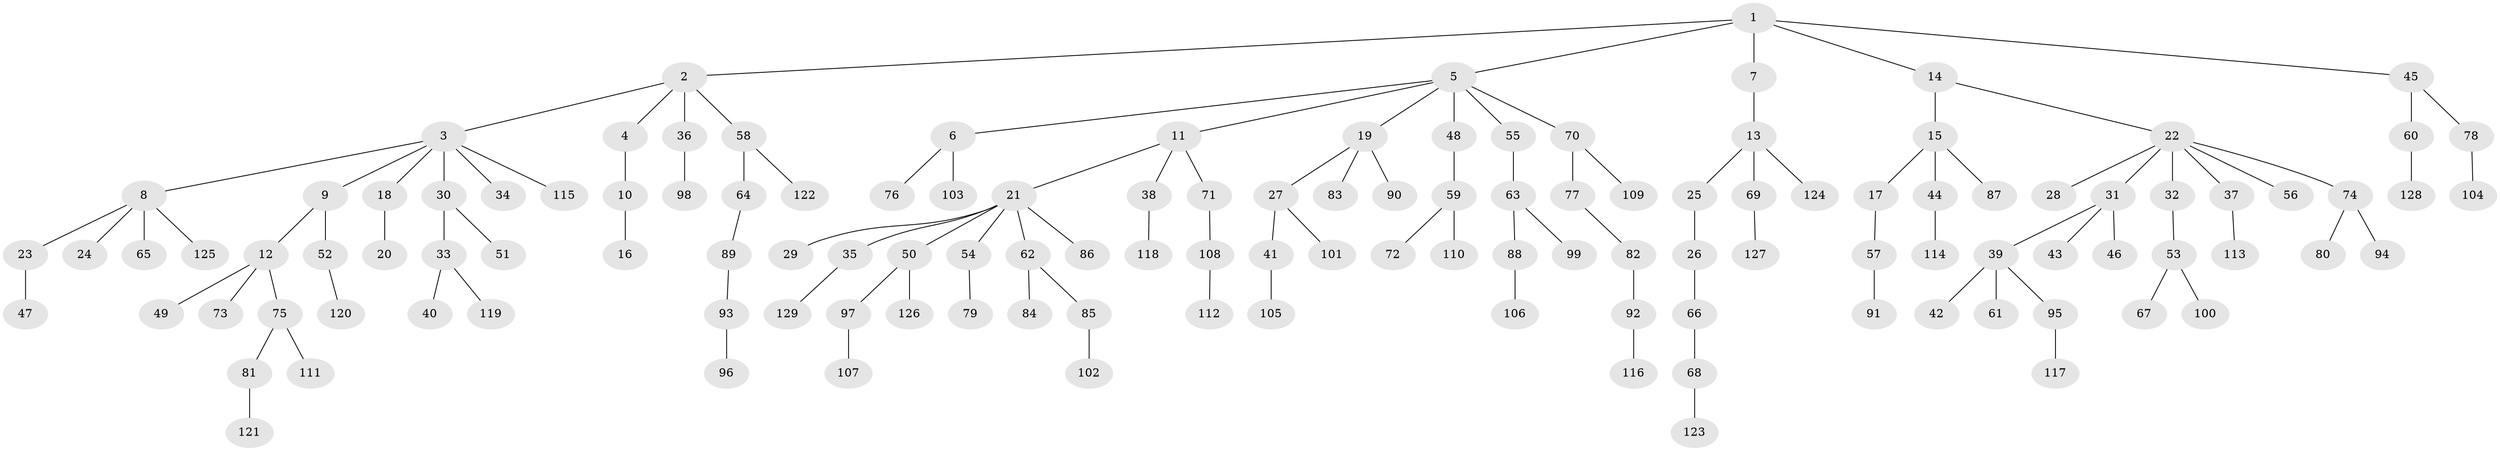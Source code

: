 // coarse degree distribution, {1: 0.7254901960784313, 2: 0.21568627450980393, 10: 0.0392156862745098, 21: 0.0196078431372549}
// Generated by graph-tools (version 1.1) at 2025/56/03/04/25 21:56:04]
// undirected, 129 vertices, 128 edges
graph export_dot {
graph [start="1"]
  node [color=gray90,style=filled];
  1;
  2;
  3;
  4;
  5;
  6;
  7;
  8;
  9;
  10;
  11;
  12;
  13;
  14;
  15;
  16;
  17;
  18;
  19;
  20;
  21;
  22;
  23;
  24;
  25;
  26;
  27;
  28;
  29;
  30;
  31;
  32;
  33;
  34;
  35;
  36;
  37;
  38;
  39;
  40;
  41;
  42;
  43;
  44;
  45;
  46;
  47;
  48;
  49;
  50;
  51;
  52;
  53;
  54;
  55;
  56;
  57;
  58;
  59;
  60;
  61;
  62;
  63;
  64;
  65;
  66;
  67;
  68;
  69;
  70;
  71;
  72;
  73;
  74;
  75;
  76;
  77;
  78;
  79;
  80;
  81;
  82;
  83;
  84;
  85;
  86;
  87;
  88;
  89;
  90;
  91;
  92;
  93;
  94;
  95;
  96;
  97;
  98;
  99;
  100;
  101;
  102;
  103;
  104;
  105;
  106;
  107;
  108;
  109;
  110;
  111;
  112;
  113;
  114;
  115;
  116;
  117;
  118;
  119;
  120;
  121;
  122;
  123;
  124;
  125;
  126;
  127;
  128;
  129;
  1 -- 2;
  1 -- 5;
  1 -- 7;
  1 -- 14;
  1 -- 45;
  2 -- 3;
  2 -- 4;
  2 -- 36;
  2 -- 58;
  3 -- 8;
  3 -- 9;
  3 -- 18;
  3 -- 30;
  3 -- 34;
  3 -- 115;
  4 -- 10;
  5 -- 6;
  5 -- 11;
  5 -- 19;
  5 -- 48;
  5 -- 55;
  5 -- 70;
  6 -- 76;
  6 -- 103;
  7 -- 13;
  8 -- 23;
  8 -- 24;
  8 -- 65;
  8 -- 125;
  9 -- 12;
  9 -- 52;
  10 -- 16;
  11 -- 21;
  11 -- 38;
  11 -- 71;
  12 -- 49;
  12 -- 73;
  12 -- 75;
  13 -- 25;
  13 -- 69;
  13 -- 124;
  14 -- 15;
  14 -- 22;
  15 -- 17;
  15 -- 44;
  15 -- 87;
  17 -- 57;
  18 -- 20;
  19 -- 27;
  19 -- 83;
  19 -- 90;
  21 -- 29;
  21 -- 35;
  21 -- 50;
  21 -- 54;
  21 -- 62;
  21 -- 86;
  22 -- 28;
  22 -- 31;
  22 -- 32;
  22 -- 37;
  22 -- 56;
  22 -- 74;
  23 -- 47;
  25 -- 26;
  26 -- 66;
  27 -- 41;
  27 -- 101;
  30 -- 33;
  30 -- 51;
  31 -- 39;
  31 -- 43;
  31 -- 46;
  32 -- 53;
  33 -- 40;
  33 -- 119;
  35 -- 129;
  36 -- 98;
  37 -- 113;
  38 -- 118;
  39 -- 42;
  39 -- 61;
  39 -- 95;
  41 -- 105;
  44 -- 114;
  45 -- 60;
  45 -- 78;
  48 -- 59;
  50 -- 97;
  50 -- 126;
  52 -- 120;
  53 -- 67;
  53 -- 100;
  54 -- 79;
  55 -- 63;
  57 -- 91;
  58 -- 64;
  58 -- 122;
  59 -- 72;
  59 -- 110;
  60 -- 128;
  62 -- 84;
  62 -- 85;
  63 -- 88;
  63 -- 99;
  64 -- 89;
  66 -- 68;
  68 -- 123;
  69 -- 127;
  70 -- 77;
  70 -- 109;
  71 -- 108;
  74 -- 80;
  74 -- 94;
  75 -- 81;
  75 -- 111;
  77 -- 82;
  78 -- 104;
  81 -- 121;
  82 -- 92;
  85 -- 102;
  88 -- 106;
  89 -- 93;
  92 -- 116;
  93 -- 96;
  95 -- 117;
  97 -- 107;
  108 -- 112;
}
